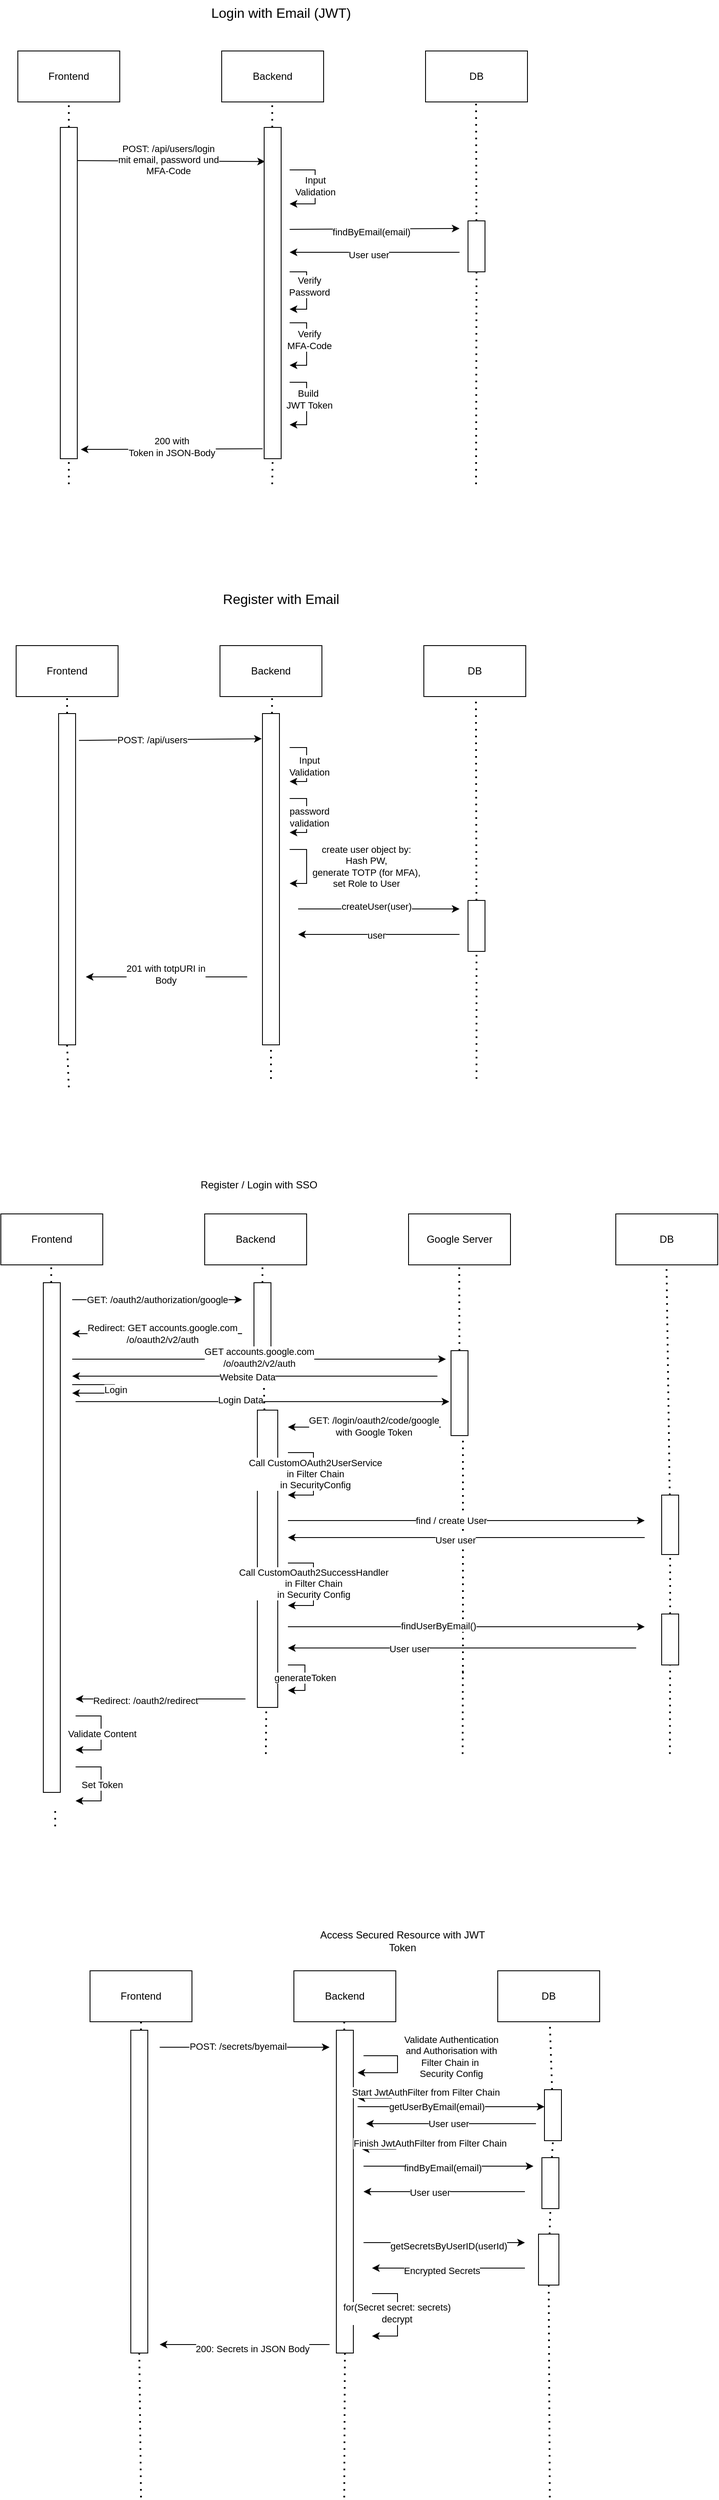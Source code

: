 <mxfile version="27.2.0">
  <diagram name="Page-1" id="fNoijY2hVep8BAIjJ4zc">
    <mxGraphModel dx="765" dy="693" grid="1" gridSize="10" guides="1" tooltips="1" connect="1" arrows="1" fold="1" page="1" pageScale="1" pageWidth="850" pageHeight="1100" math="0" shadow="0">
      <root>
        <mxCell id="0" />
        <mxCell id="1" parent="0" />
        <mxCell id="RnJ-zWtC5UuDEWasKinW-1" value="Frontend" style="rounded=0;whiteSpace=wrap;html=1;" parent="1" vertex="1">
          <mxGeometry x="40" y="80" width="120" height="60" as="geometry" />
        </mxCell>
        <mxCell id="RnJ-zWtC5UuDEWasKinW-2" value="Backend" style="rounded=0;whiteSpace=wrap;html=1;" parent="1" vertex="1">
          <mxGeometry x="280" y="80" width="120" height="60" as="geometry" />
        </mxCell>
        <mxCell id="RnJ-zWtC5UuDEWasKinW-3" value="DB" style="rounded=0;whiteSpace=wrap;html=1;" parent="1" vertex="1">
          <mxGeometry x="520" y="80" width="120" height="60" as="geometry" />
        </mxCell>
        <mxCell id="RnJ-zWtC5UuDEWasKinW-4" value="" style="endArrow=none;dashed=1;html=1;dashPattern=1 3;strokeWidth=2;rounded=0;entryX=0.5;entryY=1;entryDx=0;entryDy=0;" parent="1" source="RnJ-zWtC5UuDEWasKinW-10" target="RnJ-zWtC5UuDEWasKinW-1" edge="1">
          <mxGeometry width="50" height="50" relative="1" as="geometry">
            <mxPoint x="100" y="590" as="sourcePoint" />
            <mxPoint x="210" y="290" as="targetPoint" />
          </mxGeometry>
        </mxCell>
        <mxCell id="RnJ-zWtC5UuDEWasKinW-5" value="" style="endArrow=none;dashed=1;html=1;dashPattern=1 3;strokeWidth=2;rounded=0;entryX=0.5;entryY=1;entryDx=0;entryDy=0;" parent="1" source="RnJ-zWtC5UuDEWasKinW-12" edge="1">
          <mxGeometry width="50" height="50" relative="1" as="geometry">
            <mxPoint x="339.5" y="590" as="sourcePoint" />
            <mxPoint x="339.5" y="140" as="targetPoint" />
          </mxGeometry>
        </mxCell>
        <mxCell id="RnJ-zWtC5UuDEWasKinW-6" value="" style="endArrow=none;dashed=1;html=1;dashPattern=1 3;strokeWidth=2;rounded=0;entryX=0.5;entryY=1;entryDx=0;entryDy=0;" parent="1" source="RnJ-zWtC5UuDEWasKinW-17" edge="1">
          <mxGeometry width="50" height="50" relative="1" as="geometry">
            <mxPoint x="579.5" y="590" as="sourcePoint" />
            <mxPoint x="579.5" y="140" as="targetPoint" />
          </mxGeometry>
        </mxCell>
        <mxCell id="RnJ-zWtC5UuDEWasKinW-7" value="" style="endArrow=classic;html=1;rounded=0;exitX=0.7;exitY=0.1;exitDx=0;exitDy=0;exitPerimeter=0;entryX=0.05;entryY=0.103;entryDx=0;entryDy=0;entryPerimeter=0;" parent="1" source="RnJ-zWtC5UuDEWasKinW-10" target="RnJ-zWtC5UuDEWasKinW-12" edge="1">
          <mxGeometry width="50" height="50" relative="1" as="geometry">
            <mxPoint x="210" y="240" as="sourcePoint" />
            <mxPoint x="260" y="190" as="targetPoint" />
          </mxGeometry>
        </mxCell>
        <mxCell id="RnJ-zWtC5UuDEWasKinW-14" value="&lt;div&gt;&lt;span&gt;&lt;span class=&quot;url-filename&quot;&gt;POST: /api/users/login&lt;/span&gt;&lt;/span&gt;&lt;/div&gt;&lt;div&gt;&lt;span&gt;&lt;span class=&quot;url-filename&quot;&gt;mit email, password und&lt;/span&gt;&lt;/span&gt;&lt;/div&gt;&lt;div&gt;&lt;span&gt;&lt;span class=&quot;url-filename&quot;&gt;MFA-Code&lt;/span&gt;&lt;/span&gt;&lt;/div&gt;" style="edgeLabel;html=1;align=center;verticalAlign=middle;resizable=0;points=[];" parent="RnJ-zWtC5UuDEWasKinW-7" vertex="1" connectable="0">
          <mxGeometry x="-0.004" y="2" relative="1" as="geometry">
            <mxPoint as="offset" />
          </mxGeometry>
        </mxCell>
        <mxCell id="RnJ-zWtC5UuDEWasKinW-11" value="" style="endArrow=none;dashed=1;html=1;dashPattern=1 3;strokeWidth=2;rounded=0;entryX=0.5;entryY=1;entryDx=0;entryDy=0;" parent="1" target="RnJ-zWtC5UuDEWasKinW-10" edge="1">
          <mxGeometry width="50" height="50" relative="1" as="geometry">
            <mxPoint x="100" y="590" as="sourcePoint" />
            <mxPoint x="100" y="140" as="targetPoint" />
          </mxGeometry>
        </mxCell>
        <mxCell id="RnJ-zWtC5UuDEWasKinW-10" value="" style="rounded=0;whiteSpace=wrap;html=1;" parent="1" vertex="1">
          <mxGeometry x="90" y="170" width="20" height="390" as="geometry" />
        </mxCell>
        <mxCell id="RnJ-zWtC5UuDEWasKinW-13" value="" style="endArrow=none;dashed=1;html=1;dashPattern=1 3;strokeWidth=2;rounded=0;entryX=0.5;entryY=1;entryDx=0;entryDy=0;" parent="1" target="RnJ-zWtC5UuDEWasKinW-12" edge="1">
          <mxGeometry width="50" height="50" relative="1" as="geometry">
            <mxPoint x="339.5" y="590" as="sourcePoint" />
            <mxPoint x="339.5" y="140" as="targetPoint" />
          </mxGeometry>
        </mxCell>
        <mxCell id="RnJ-zWtC5UuDEWasKinW-12" value="" style="rounded=0;whiteSpace=wrap;html=1;" parent="1" vertex="1">
          <mxGeometry x="330" y="170" width="20" height="390" as="geometry" />
        </mxCell>
        <mxCell id="RnJ-zWtC5UuDEWasKinW-15" value="" style="endArrow=classic;html=1;rounded=0;" parent="1" edge="1">
          <mxGeometry width="50" height="50" relative="1" as="geometry">
            <mxPoint x="360" y="220" as="sourcePoint" />
            <mxPoint x="360" y="260" as="targetPoint" />
            <Array as="points">
              <mxPoint x="390" y="220" />
              <mxPoint x="390" y="260" />
            </Array>
          </mxGeometry>
        </mxCell>
        <mxCell id="RnJ-zWtC5UuDEWasKinW-16" value="&lt;div&gt;Input&lt;/div&gt;&lt;div&gt;Validation&lt;/div&gt;" style="edgeLabel;html=1;align=center;verticalAlign=middle;resizable=0;points=[];" parent="RnJ-zWtC5UuDEWasKinW-15" vertex="1" connectable="0">
          <mxGeometry x="-0.017" relative="1" as="geometry">
            <mxPoint as="offset" />
          </mxGeometry>
        </mxCell>
        <mxCell id="RnJ-zWtC5UuDEWasKinW-18" value="" style="endArrow=none;dashed=1;html=1;dashPattern=1 3;strokeWidth=2;rounded=0;entryX=0.5;entryY=1;entryDx=0;entryDy=0;" parent="1" target="RnJ-zWtC5UuDEWasKinW-17" edge="1">
          <mxGeometry width="50" height="50" relative="1" as="geometry">
            <mxPoint x="579.5" y="590" as="sourcePoint" />
            <mxPoint x="579.5" y="140" as="targetPoint" />
          </mxGeometry>
        </mxCell>
        <mxCell id="RnJ-zWtC5UuDEWasKinW-17" value="" style="rounded=0;whiteSpace=wrap;html=1;" parent="1" vertex="1">
          <mxGeometry x="570" y="280" width="20" height="60" as="geometry" />
        </mxCell>
        <mxCell id="RnJ-zWtC5UuDEWasKinW-19" value="" style="endArrow=classic;html=1;rounded=0;" parent="1" edge="1">
          <mxGeometry width="50" height="50" relative="1" as="geometry">
            <mxPoint x="360" y="290" as="sourcePoint" />
            <mxPoint x="560" y="289" as="targetPoint" />
          </mxGeometry>
        </mxCell>
        <mxCell id="RnJ-zWtC5UuDEWasKinW-21" value="findByEmail(email)" style="edgeLabel;html=1;align=center;verticalAlign=middle;resizable=0;points=[];" parent="RnJ-zWtC5UuDEWasKinW-19" vertex="1" connectable="0">
          <mxGeometry x="-0.039" y="-3" relative="1" as="geometry">
            <mxPoint as="offset" />
          </mxGeometry>
        </mxCell>
        <mxCell id="RnJ-zWtC5UuDEWasKinW-23" value="" style="endArrow=classic;html=1;rounded=0;" parent="1" edge="1">
          <mxGeometry width="50" height="50" relative="1" as="geometry">
            <mxPoint x="560" y="317" as="sourcePoint" />
            <mxPoint x="360" y="317" as="targetPoint" />
          </mxGeometry>
        </mxCell>
        <mxCell id="RnJ-zWtC5UuDEWasKinW-24" value="User user" style="edgeLabel;html=1;align=center;verticalAlign=middle;resizable=0;points=[];" parent="RnJ-zWtC5UuDEWasKinW-23" vertex="1" connectable="0">
          <mxGeometry x="0.072" y="3" relative="1" as="geometry">
            <mxPoint as="offset" />
          </mxGeometry>
        </mxCell>
        <mxCell id="RnJ-zWtC5UuDEWasKinW-25" value="" style="endArrow=classic;html=1;rounded=0;" parent="1" edge="1">
          <mxGeometry width="50" height="50" relative="1" as="geometry">
            <mxPoint x="360" y="340" as="sourcePoint" />
            <mxPoint x="360" y="384" as="targetPoint" />
            <Array as="points">
              <mxPoint x="380" y="340" />
              <mxPoint x="380" y="384" />
            </Array>
          </mxGeometry>
        </mxCell>
        <mxCell id="RnJ-zWtC5UuDEWasKinW-26" value="&lt;div&gt;Verify&lt;/div&gt;&lt;div&gt;Password&lt;/div&gt;" style="edgeLabel;html=1;align=center;verticalAlign=middle;resizable=0;points=[];" parent="RnJ-zWtC5UuDEWasKinW-25" vertex="1" connectable="0">
          <mxGeometry x="-0.126" y="3" relative="1" as="geometry">
            <mxPoint as="offset" />
          </mxGeometry>
        </mxCell>
        <mxCell id="RnJ-zWtC5UuDEWasKinW-27" value="" style="endArrow=classic;html=1;rounded=0;" parent="1" edge="1">
          <mxGeometry width="50" height="50" relative="1" as="geometry">
            <mxPoint x="360" y="400" as="sourcePoint" />
            <mxPoint x="360" y="450" as="targetPoint" />
            <Array as="points">
              <mxPoint x="380" y="400" />
              <mxPoint x="380" y="450" />
            </Array>
          </mxGeometry>
        </mxCell>
        <mxCell id="RnJ-zWtC5UuDEWasKinW-28" value="&lt;div&gt;Verify&lt;/div&gt;&lt;div&gt;MFA-Code&lt;/div&gt;" style="edgeLabel;html=1;align=center;verticalAlign=middle;resizable=0;points=[];" parent="RnJ-zWtC5UuDEWasKinW-27" vertex="1" connectable="0">
          <mxGeometry x="-0.126" y="3" relative="1" as="geometry">
            <mxPoint as="offset" />
          </mxGeometry>
        </mxCell>
        <mxCell id="RnJ-zWtC5UuDEWasKinW-30" value="" style="endArrow=classic;html=1;rounded=0;" parent="1" edge="1">
          <mxGeometry width="50" height="50" relative="1" as="geometry">
            <mxPoint x="360" y="470" as="sourcePoint" />
            <mxPoint x="360" y="520" as="targetPoint" />
            <Array as="points">
              <mxPoint x="380" y="470" />
              <mxPoint x="380" y="520" />
            </Array>
          </mxGeometry>
        </mxCell>
        <mxCell id="RnJ-zWtC5UuDEWasKinW-31" value="&lt;div&gt;Build&amp;nbsp;&lt;/div&gt;&lt;div&gt;JWT Token&lt;/div&gt;" style="edgeLabel;html=1;align=center;verticalAlign=middle;resizable=0;points=[];" parent="RnJ-zWtC5UuDEWasKinW-30" vertex="1" connectable="0">
          <mxGeometry x="-0.126" y="3" relative="1" as="geometry">
            <mxPoint as="offset" />
          </mxGeometry>
        </mxCell>
        <mxCell id="RnJ-zWtC5UuDEWasKinW-32" value="" style="endArrow=classic;html=1;rounded=0;entryX=1.204;entryY=0.972;entryDx=0;entryDy=0;entryPerimeter=0;exitX=-0.09;exitY=0.97;exitDx=0;exitDy=0;exitPerimeter=0;" parent="1" source="RnJ-zWtC5UuDEWasKinW-12" target="RnJ-zWtC5UuDEWasKinW-10" edge="1">
          <mxGeometry width="50" height="50" relative="1" as="geometry">
            <mxPoint x="250" y="580" as="sourcePoint" />
            <mxPoint x="300" y="530" as="targetPoint" />
          </mxGeometry>
        </mxCell>
        <mxCell id="RnJ-zWtC5UuDEWasKinW-34" value="&lt;div&gt;200 with&lt;/div&gt;&lt;div&gt;Token in JSON-Body&lt;/div&gt;" style="edgeLabel;html=1;align=center;verticalAlign=middle;resizable=0;points=[];" parent="RnJ-zWtC5UuDEWasKinW-32" vertex="1" connectable="0">
          <mxGeometry x="0.006" y="-3" relative="1" as="geometry">
            <mxPoint as="offset" />
          </mxGeometry>
        </mxCell>
        <mxCell id="RnJ-zWtC5UuDEWasKinW-35" value="&lt;div&gt;&lt;font style=&quot;font-size: 16px;&quot;&gt;Login with Email (JWT)&lt;/font&gt;&lt;/div&gt;" style="text;html=1;align=center;verticalAlign=middle;whiteSpace=wrap;rounded=0;" parent="1" vertex="1">
          <mxGeometry x="240" y="20" width="220" height="30" as="geometry" />
        </mxCell>
        <mxCell id="RnJ-zWtC5UuDEWasKinW-36" value="&lt;div&gt;&lt;font style=&quot;font-size: 16px;&quot;&gt;Register with Email&lt;/font&gt;&lt;/div&gt;" style="text;html=1;align=center;verticalAlign=middle;whiteSpace=wrap;rounded=0;" parent="1" vertex="1">
          <mxGeometry x="240" y="710" width="220" height="30" as="geometry" />
        </mxCell>
        <mxCell id="RnJ-zWtC5UuDEWasKinW-37" value="Frontend" style="rounded=0;whiteSpace=wrap;html=1;" parent="1" vertex="1">
          <mxGeometry x="38" y="780" width="120" height="60" as="geometry" />
        </mxCell>
        <mxCell id="RnJ-zWtC5UuDEWasKinW-38" value="Backend" style="rounded=0;whiteSpace=wrap;html=1;" parent="1" vertex="1">
          <mxGeometry x="278" y="780" width="120" height="60" as="geometry" />
        </mxCell>
        <mxCell id="RnJ-zWtC5UuDEWasKinW-39" value="DB" style="rounded=0;whiteSpace=wrap;html=1;" parent="1" vertex="1">
          <mxGeometry x="518" y="780" width="120" height="60" as="geometry" />
        </mxCell>
        <mxCell id="RnJ-zWtC5UuDEWasKinW-43" value="" style="endArrow=none;dashed=1;html=1;dashPattern=1 3;strokeWidth=2;rounded=0;entryX=0.5;entryY=1;entryDx=0;entryDy=0;" parent="1" source="RnJ-zWtC5UuDEWasKinW-44" target="RnJ-zWtC5UuDEWasKinW-37" edge="1">
          <mxGeometry width="50" height="50" relative="1" as="geometry">
            <mxPoint x="98" y="1450" as="sourcePoint" />
            <mxPoint x="158" y="910" as="targetPoint" />
          </mxGeometry>
        </mxCell>
        <mxCell id="RnJ-zWtC5UuDEWasKinW-46" value="" style="endArrow=none;dashed=1;html=1;dashPattern=1 3;strokeWidth=2;rounded=0;entryX=0.5;entryY=1;entryDx=0;entryDy=0;" parent="1" source="RnJ-zWtC5UuDEWasKinW-49" edge="1">
          <mxGeometry width="50" height="50" relative="1" as="geometry">
            <mxPoint x="339.33" y="1450" as="sourcePoint" />
            <mxPoint x="339.33" y="840" as="targetPoint" />
          </mxGeometry>
        </mxCell>
        <mxCell id="RnJ-zWtC5UuDEWasKinW-47" value="" style="endArrow=none;dashed=1;html=1;dashPattern=1 3;strokeWidth=2;rounded=0;entryX=0.5;entryY=1;entryDx=0;entryDy=0;" parent="1" target="RnJ-zWtC5UuDEWasKinW-44" edge="1">
          <mxGeometry width="50" height="50" relative="1" as="geometry">
            <mxPoint x="100" y="1300" as="sourcePoint" />
            <mxPoint x="98" y="840" as="targetPoint" />
          </mxGeometry>
        </mxCell>
        <mxCell id="RnJ-zWtC5UuDEWasKinW-44" value="" style="rounded=0;whiteSpace=wrap;html=1;" parent="1" vertex="1">
          <mxGeometry x="88" y="860" width="20" height="390" as="geometry" />
        </mxCell>
        <mxCell id="RnJ-zWtC5UuDEWasKinW-48" value="" style="endArrow=none;dashed=1;html=1;dashPattern=1 3;strokeWidth=2;rounded=0;entryX=0.5;entryY=1;entryDx=0;entryDy=0;" parent="1" source="RnJ-zWtC5UuDEWasKinW-64" edge="1">
          <mxGeometry width="50" height="50" relative="1" as="geometry">
            <mxPoint x="579.33" y="1450" as="sourcePoint" />
            <mxPoint x="579.33" y="840" as="targetPoint" />
          </mxGeometry>
        </mxCell>
        <mxCell id="RnJ-zWtC5UuDEWasKinW-50" value="" style="endArrow=none;dashed=1;html=1;dashPattern=1 3;strokeWidth=2;rounded=0;entryX=0.5;entryY=1;entryDx=0;entryDy=0;" parent="1" target="RnJ-zWtC5UuDEWasKinW-49" edge="1">
          <mxGeometry width="50" height="50" relative="1" as="geometry">
            <mxPoint x="338" y="1290" as="sourcePoint" />
            <mxPoint x="339.33" y="840" as="targetPoint" />
          </mxGeometry>
        </mxCell>
        <mxCell id="RnJ-zWtC5UuDEWasKinW-49" value="" style="rounded=0;whiteSpace=wrap;html=1;" parent="1" vertex="1">
          <mxGeometry x="328" y="860" width="20" height="390" as="geometry" />
        </mxCell>
        <mxCell id="RnJ-zWtC5UuDEWasKinW-51" value="" style="endArrow=classic;html=1;rounded=0;exitX=1.2;exitY=0.081;exitDx=0;exitDy=0;exitPerimeter=0;entryX=-0.044;entryY=0.076;entryDx=0;entryDy=0;entryPerimeter=0;" parent="1" source="RnJ-zWtC5UuDEWasKinW-44" target="RnJ-zWtC5UuDEWasKinW-49" edge="1">
          <mxGeometry width="50" height="50" relative="1" as="geometry">
            <mxPoint x="130.0" y="904.85" as="sourcePoint" />
            <mxPoint x="259.78" y="880" as="targetPoint" />
          </mxGeometry>
        </mxCell>
        <mxCell id="RnJ-zWtC5UuDEWasKinW-52" value="POST: /api/users" style="edgeLabel;html=1;align=center;verticalAlign=middle;resizable=0;points=[];" parent="RnJ-zWtC5UuDEWasKinW-51" vertex="1" connectable="0">
          <mxGeometry x="-0.207" relative="1" as="geometry">
            <mxPoint as="offset" />
          </mxGeometry>
        </mxCell>
        <mxCell id="RnJ-zWtC5UuDEWasKinW-54" value="" style="endArrow=classic;html=1;rounded=0;" parent="1" edge="1">
          <mxGeometry width="50" height="50" relative="1" as="geometry">
            <mxPoint x="360" y="900" as="sourcePoint" />
            <mxPoint x="360" y="940" as="targetPoint" />
            <Array as="points">
              <mxPoint x="380" y="900" />
              <mxPoint x="380" y="940" />
            </Array>
          </mxGeometry>
        </mxCell>
        <mxCell id="RnJ-zWtC5UuDEWasKinW-56" value="&lt;div&gt;Input&lt;/div&gt;&lt;div&gt;Validation&lt;/div&gt;" style="edgeLabel;html=1;align=center;verticalAlign=middle;resizable=0;points=[];" parent="RnJ-zWtC5UuDEWasKinW-54" vertex="1" connectable="0">
          <mxGeometry x="0.032" y="3" relative="1" as="geometry">
            <mxPoint as="offset" />
          </mxGeometry>
        </mxCell>
        <mxCell id="RnJ-zWtC5UuDEWasKinW-57" value="" style="endArrow=classic;html=1;rounded=0;" parent="1" edge="1">
          <mxGeometry width="50" height="50" relative="1" as="geometry">
            <mxPoint x="360" y="960" as="sourcePoint" />
            <mxPoint x="360" y="1000" as="targetPoint" />
            <Array as="points">
              <mxPoint x="380" y="960" />
              <mxPoint x="380" y="1000" />
            </Array>
          </mxGeometry>
        </mxCell>
        <mxCell id="RnJ-zWtC5UuDEWasKinW-58" value="&lt;div&gt;password&lt;/div&gt;&lt;div&gt;validation&lt;/div&gt;" style="edgeLabel;html=1;align=center;verticalAlign=middle;resizable=0;points=[];" parent="RnJ-zWtC5UuDEWasKinW-57" vertex="1" connectable="0">
          <mxGeometry x="0.032" y="3" relative="1" as="geometry">
            <mxPoint as="offset" />
          </mxGeometry>
        </mxCell>
        <mxCell id="RnJ-zWtC5UuDEWasKinW-59" value="" style="endArrow=classic;html=1;rounded=0;" parent="1" edge="1">
          <mxGeometry width="50" height="50" relative="1" as="geometry">
            <mxPoint x="360" y="1020" as="sourcePoint" />
            <mxPoint x="360" y="1060" as="targetPoint" />
            <Array as="points">
              <mxPoint x="380" y="1020" />
              <mxPoint x="380" y="1060" />
            </Array>
          </mxGeometry>
        </mxCell>
        <mxCell id="RnJ-zWtC5UuDEWasKinW-63" value="&lt;div&gt;create user object by:&lt;/div&gt;&lt;div&gt;Hash PW,&lt;/div&gt;&lt;div&gt;generate TOTP (for MFA),&lt;/div&gt;&lt;div&gt;set Role to User&lt;/div&gt;" style="edgeLabel;html=1;align=center;verticalAlign=middle;resizable=0;points=[];" parent="RnJ-zWtC5UuDEWasKinW-59" vertex="1" connectable="0">
          <mxGeometry x="-0.011" y="2" relative="1" as="geometry">
            <mxPoint x="68" as="offset" />
          </mxGeometry>
        </mxCell>
        <mxCell id="RnJ-zWtC5UuDEWasKinW-65" value="" style="endArrow=none;dashed=1;html=1;dashPattern=1 3;strokeWidth=2;rounded=0;entryX=0.5;entryY=1;entryDx=0;entryDy=0;" parent="1" target="RnJ-zWtC5UuDEWasKinW-64" edge="1">
          <mxGeometry width="50" height="50" relative="1" as="geometry">
            <mxPoint x="580" y="1290" as="sourcePoint" />
            <mxPoint x="579.33" y="840" as="targetPoint" />
          </mxGeometry>
        </mxCell>
        <mxCell id="RnJ-zWtC5UuDEWasKinW-64" value="" style="rounded=0;whiteSpace=wrap;html=1;" parent="1" vertex="1">
          <mxGeometry x="570" y="1080" width="20" height="60" as="geometry" />
        </mxCell>
        <mxCell id="RnJ-zWtC5UuDEWasKinW-66" value="" style="endArrow=classic;html=1;rounded=0;" parent="1" edge="1">
          <mxGeometry width="50" height="50" relative="1" as="geometry">
            <mxPoint x="370" y="1090" as="sourcePoint" />
            <mxPoint x="560" y="1090" as="targetPoint" />
          </mxGeometry>
        </mxCell>
        <mxCell id="RnJ-zWtC5UuDEWasKinW-68" value="createUser(user)" style="edgeLabel;html=1;align=center;verticalAlign=middle;resizable=0;points=[];" parent="RnJ-zWtC5UuDEWasKinW-66" vertex="1" connectable="0">
          <mxGeometry x="-0.03" y="3" relative="1" as="geometry">
            <mxPoint as="offset" />
          </mxGeometry>
        </mxCell>
        <mxCell id="RnJ-zWtC5UuDEWasKinW-69" value="" style="endArrow=classic;html=1;rounded=0;" parent="1" edge="1">
          <mxGeometry width="50" height="50" relative="1" as="geometry">
            <mxPoint x="560" y="1120" as="sourcePoint" />
            <mxPoint x="370" y="1120" as="targetPoint" />
          </mxGeometry>
        </mxCell>
        <mxCell id="RnJ-zWtC5UuDEWasKinW-70" value="user" style="edgeLabel;html=1;align=center;verticalAlign=middle;resizable=0;points=[];" parent="RnJ-zWtC5UuDEWasKinW-69" vertex="1" connectable="0">
          <mxGeometry x="0.03" y="1" relative="1" as="geometry">
            <mxPoint as="offset" />
          </mxGeometry>
        </mxCell>
        <mxCell id="RnJ-zWtC5UuDEWasKinW-71" value="" style="endArrow=classic;html=1;rounded=0;" parent="1" edge="1">
          <mxGeometry width="50" height="50" relative="1" as="geometry">
            <mxPoint x="310" y="1170" as="sourcePoint" />
            <mxPoint x="120" y="1170" as="targetPoint" />
          </mxGeometry>
        </mxCell>
        <mxCell id="RnJ-zWtC5UuDEWasKinW-73" value="&lt;div&gt;201 with totpURI in&lt;/div&gt;&lt;div&gt;Body&lt;/div&gt;" style="edgeLabel;html=1;align=center;verticalAlign=middle;resizable=0;points=[];" parent="RnJ-zWtC5UuDEWasKinW-71" vertex="1" connectable="0">
          <mxGeometry x="0.014" y="-3" relative="1" as="geometry">
            <mxPoint as="offset" />
          </mxGeometry>
        </mxCell>
        <mxCell id="RnJ-zWtC5UuDEWasKinW-74" value="&lt;div&gt;Register / Login with SSO&lt;/div&gt;" style="text;html=1;align=center;verticalAlign=middle;whiteSpace=wrap;rounded=0;" parent="1" vertex="1">
          <mxGeometry x="214" y="1400" width="220" height="30" as="geometry" />
        </mxCell>
        <mxCell id="RnJ-zWtC5UuDEWasKinW-75" value="Frontend" style="rounded=0;whiteSpace=wrap;html=1;" parent="1" vertex="1">
          <mxGeometry x="20" y="1449" width="120" height="60" as="geometry" />
        </mxCell>
        <mxCell id="RnJ-zWtC5UuDEWasKinW-76" value="Backend" style="rounded=0;whiteSpace=wrap;html=1;" parent="1" vertex="1">
          <mxGeometry x="260" y="1449" width="120" height="60" as="geometry" />
        </mxCell>
        <mxCell id="RnJ-zWtC5UuDEWasKinW-77" value="Google Server" style="rounded=0;whiteSpace=wrap;html=1;" parent="1" vertex="1">
          <mxGeometry x="500" y="1449" width="120" height="60" as="geometry" />
        </mxCell>
        <mxCell id="RnJ-zWtC5UuDEWasKinW-78" value="" style="endArrow=none;dashed=1;html=1;dashPattern=1 3;strokeWidth=2;rounded=0;" parent="1" source="RnJ-zWtC5UuDEWasKinW-84" edge="1">
          <mxGeometry width="50" height="50" relative="1" as="geometry">
            <mxPoint x="79.29" y="2064.714" as="sourcePoint" />
            <mxPoint x="79.29" y="1509" as="targetPoint" />
          </mxGeometry>
        </mxCell>
        <mxCell id="RnJ-zWtC5UuDEWasKinW-79" value="" style="endArrow=none;dashed=1;html=1;dashPattern=1 3;strokeWidth=2;rounded=0;" parent="1" source="RnJ-zWtC5UuDEWasKinW-86" edge="1">
          <mxGeometry width="50" height="50" relative="1" as="geometry">
            <mxPoint x="328" y="2064.714" as="sourcePoint" />
            <mxPoint x="328" y="1509" as="targetPoint" />
          </mxGeometry>
        </mxCell>
        <mxCell id="RnJ-zWtC5UuDEWasKinW-80" value="" style="endArrow=none;dashed=1;html=1;dashPattern=1 3;strokeWidth=2;rounded=0;" parent="1" source="RnJ-zWtC5UuDEWasKinW-93" edge="1">
          <mxGeometry width="50" height="50" relative="1" as="geometry">
            <mxPoint x="559.68" y="2064.714" as="sourcePoint" />
            <mxPoint x="559.68" y="1509" as="targetPoint" />
          </mxGeometry>
        </mxCell>
        <mxCell id="RnJ-zWtC5UuDEWasKinW-81" value="DB" style="rounded=0;whiteSpace=wrap;html=1;" parent="1" vertex="1">
          <mxGeometry x="744" y="1449" width="120" height="60" as="geometry" />
        </mxCell>
        <mxCell id="RnJ-zWtC5UuDEWasKinW-82" value="" style="endArrow=none;dashed=1;html=1;dashPattern=1 3;strokeWidth=2;rounded=0;" parent="1" source="RnJ-zWtC5UuDEWasKinW-134" edge="1">
          <mxGeometry width="50" height="50" relative="1" as="geometry">
            <mxPoint x="803.68" y="2064.714" as="sourcePoint" />
            <mxPoint x="803.68" y="1509" as="targetPoint" />
          </mxGeometry>
        </mxCell>
        <mxCell id="RnJ-zWtC5UuDEWasKinW-83" value="" style="endArrow=classic;html=1;rounded=0;" parent="1" edge="1">
          <mxGeometry width="50" height="50" relative="1" as="geometry">
            <mxPoint x="104" y="1550" as="sourcePoint" />
            <mxPoint x="304" y="1550" as="targetPoint" />
          </mxGeometry>
        </mxCell>
        <mxCell id="RnJ-zWtC5UuDEWasKinW-90" value="GET: /oauth2/authorization/google" style="edgeLabel;html=1;align=center;verticalAlign=middle;resizable=0;points=[];" parent="RnJ-zWtC5UuDEWasKinW-83" vertex="1" connectable="0">
          <mxGeometry relative="1" as="geometry">
            <mxPoint as="offset" />
          </mxGeometry>
        </mxCell>
        <mxCell id="RnJ-zWtC5UuDEWasKinW-85" value="" style="endArrow=none;dashed=1;html=1;dashPattern=1 3;strokeWidth=2;rounded=0;" parent="1" edge="1">
          <mxGeometry width="50" height="50" relative="1" as="geometry">
            <mxPoint x="84" y="2170" as="sourcePoint" />
            <mxPoint x="84.0" y="2150" as="targetPoint" />
          </mxGeometry>
        </mxCell>
        <mxCell id="RnJ-zWtC5UuDEWasKinW-84" value="" style="rounded=0;whiteSpace=wrap;html=1;" parent="1" vertex="1">
          <mxGeometry x="70" y="1530" width="20" height="600" as="geometry" />
        </mxCell>
        <mxCell id="RnJ-zWtC5UuDEWasKinW-87" value="" style="endArrow=none;dashed=1;html=1;dashPattern=1 3;strokeWidth=2;rounded=0;" parent="1" source="RnJ-zWtC5UuDEWasKinW-101" target="RnJ-zWtC5UuDEWasKinW-86" edge="1">
          <mxGeometry width="50" height="50" relative="1" as="geometry">
            <mxPoint x="328" y="2064.714" as="sourcePoint" />
            <mxPoint x="328" y="1509" as="targetPoint" />
          </mxGeometry>
        </mxCell>
        <mxCell id="RnJ-zWtC5UuDEWasKinW-86" value="" style="rounded=0;whiteSpace=wrap;html=1;" parent="1" vertex="1">
          <mxGeometry x="318" y="1530" width="20" height="80" as="geometry" />
        </mxCell>
        <mxCell id="RnJ-zWtC5UuDEWasKinW-94" value="" style="endArrow=none;dashed=1;html=1;dashPattern=1 3;strokeWidth=2;rounded=0;" parent="1" edge="1">
          <mxGeometry width="50" height="50" relative="1" as="geometry">
            <mxPoint x="564" y="1870" as="sourcePoint" />
            <mxPoint x="564" y="1710" as="targetPoint" />
          </mxGeometry>
        </mxCell>
        <mxCell id="RnJ-zWtC5UuDEWasKinW-93" value="" style="rounded=0;whiteSpace=wrap;html=1;" parent="1" vertex="1">
          <mxGeometry x="550" y="1610" width="20" height="100" as="geometry" />
        </mxCell>
        <mxCell id="RnJ-zWtC5UuDEWasKinW-95" value="" style="endArrow=classic;html=1;rounded=0;" parent="1" edge="1">
          <mxGeometry width="50" height="50" relative="1" as="geometry">
            <mxPoint x="304" y="1590" as="sourcePoint" />
            <mxPoint x="104" y="1590" as="targetPoint" />
          </mxGeometry>
        </mxCell>
        <mxCell id="RnJ-zWtC5UuDEWasKinW-98" value="&lt;div&gt;Redirect: GET accounts.google.com&lt;/div&gt;&lt;div&gt;/o/oauth2/v2/auth&lt;/div&gt;" style="edgeLabel;html=1;align=center;verticalAlign=middle;resizable=0;points=[];" parent="RnJ-zWtC5UuDEWasKinW-95" vertex="1" connectable="0">
          <mxGeometry x="-0.057" relative="1" as="geometry">
            <mxPoint as="offset" />
          </mxGeometry>
        </mxCell>
        <mxCell id="RnJ-zWtC5UuDEWasKinW-99" value="" style="endArrow=none;html=1;rounded=0;startArrow=classic;startFill=1;endFill=0;" parent="1" edge="1">
          <mxGeometry width="50" height="50" relative="1" as="geometry">
            <mxPoint x="104" y="1660" as="sourcePoint" />
            <mxPoint x="104" y="1650" as="targetPoint" />
            <Array as="points">
              <mxPoint x="154" y="1660" />
              <mxPoint x="154" y="1650" />
            </Array>
          </mxGeometry>
        </mxCell>
        <mxCell id="RnJ-zWtC5UuDEWasKinW-131" value="Login" style="edgeLabel;html=1;align=center;verticalAlign=middle;resizable=0;points=[];" parent="RnJ-zWtC5UuDEWasKinW-99" vertex="1" connectable="0">
          <mxGeometry x="-0.006" y="-1" relative="1" as="geometry">
            <mxPoint as="offset" />
          </mxGeometry>
        </mxCell>
        <mxCell id="RnJ-zWtC5UuDEWasKinW-102" value="" style="endArrow=none;dashed=1;html=1;dashPattern=1 3;strokeWidth=2;rounded=0;" parent="1" target="RnJ-zWtC5UuDEWasKinW-101" edge="1">
          <mxGeometry width="50" height="50" relative="1" as="geometry">
            <mxPoint x="332" y="2084.714" as="sourcePoint" />
            <mxPoint x="332" y="1630" as="targetPoint" />
          </mxGeometry>
        </mxCell>
        <mxCell id="RnJ-zWtC5UuDEWasKinW-101" value="" style="rounded=0;whiteSpace=wrap;html=1;" parent="1" vertex="1">
          <mxGeometry x="322" y="1680" width="24" height="350" as="geometry" />
        </mxCell>
        <mxCell id="RnJ-zWtC5UuDEWasKinW-103" value="" style="endArrow=classic;html=1;rounded=0;" parent="1" edge="1">
          <mxGeometry width="50" height="50" relative="1" as="geometry">
            <mxPoint x="538" y="1700" as="sourcePoint" />
            <mxPoint x="358" y="1700" as="targetPoint" />
          </mxGeometry>
        </mxCell>
        <mxCell id="RnJ-zWtC5UuDEWasKinW-105" value="&lt;div&gt;GET: /login/oauth2/code/google&lt;/div&gt;&lt;div&gt;with Google Token&lt;/div&gt;" style="edgeLabel;html=1;align=center;verticalAlign=middle;resizable=0;points=[];" parent="RnJ-zWtC5UuDEWasKinW-103" vertex="1" connectable="0">
          <mxGeometry x="-0.116" y="-1" relative="1" as="geometry">
            <mxPoint as="offset" />
          </mxGeometry>
        </mxCell>
        <mxCell id="RnJ-zWtC5UuDEWasKinW-107" value="" style="endArrow=classic;html=1;rounded=0;" parent="1" edge="1">
          <mxGeometry width="50" height="50" relative="1" as="geometry">
            <mxPoint x="358" y="1730" as="sourcePoint" />
            <mxPoint x="358" y="1780" as="targetPoint" />
            <Array as="points">
              <mxPoint x="388" y="1730" />
              <mxPoint x="388" y="1780" />
            </Array>
          </mxGeometry>
        </mxCell>
        <mxCell id="RnJ-zWtC5UuDEWasKinW-108" value="&lt;div&gt;Call CustomOAuth2UserService&lt;/div&gt;&lt;div&gt;in Filter Chain&lt;/div&gt;&lt;div&gt;in SecurityConfig&lt;/div&gt;" style="edgeLabel;html=1;align=center;verticalAlign=middle;resizable=0;points=[];" parent="RnJ-zWtC5UuDEWasKinW-107" vertex="1" connectable="0">
          <mxGeometry x="-0.002" y="2" relative="1" as="geometry">
            <mxPoint as="offset" />
          </mxGeometry>
        </mxCell>
        <mxCell id="RnJ-zWtC5UuDEWasKinW-110" value="" style="endArrow=none;dashed=1;html=1;dashPattern=1 3;strokeWidth=2;rounded=0;" parent="1" edge="1">
          <mxGeometry width="50" height="50" relative="1" as="geometry">
            <mxPoint x="564" y="1990" as="sourcePoint" />
            <mxPoint x="564" y="1860" as="targetPoint" />
          </mxGeometry>
        </mxCell>
        <mxCell id="RnJ-zWtC5UuDEWasKinW-111" value="" style="endArrow=classic;html=1;rounded=0;" parent="1" edge="1">
          <mxGeometry width="50" height="50" relative="1" as="geometry">
            <mxPoint x="358" y="1810" as="sourcePoint" />
            <mxPoint x="778" y="1810" as="targetPoint" />
          </mxGeometry>
        </mxCell>
        <mxCell id="RnJ-zWtC5UuDEWasKinW-112" value="find / create User" style="edgeLabel;html=1;align=center;verticalAlign=middle;resizable=0;points=[];" parent="RnJ-zWtC5UuDEWasKinW-111" vertex="1" connectable="0">
          <mxGeometry x="-0.086" relative="1" as="geometry">
            <mxPoint as="offset" />
          </mxGeometry>
        </mxCell>
        <mxCell id="RnJ-zWtC5UuDEWasKinW-113" value="" style="endArrow=classic;html=1;rounded=0;" parent="1" edge="1">
          <mxGeometry width="50" height="50" relative="1" as="geometry">
            <mxPoint x="778" y="1830" as="sourcePoint" />
            <mxPoint x="358" y="1830" as="targetPoint" />
          </mxGeometry>
        </mxCell>
        <mxCell id="RnJ-zWtC5UuDEWasKinW-114" value="User user" style="edgeLabel;html=1;align=center;verticalAlign=middle;resizable=0;points=[];" parent="RnJ-zWtC5UuDEWasKinW-113" vertex="1" connectable="0">
          <mxGeometry x="0.064" y="3" relative="1" as="geometry">
            <mxPoint as="offset" />
          </mxGeometry>
        </mxCell>
        <mxCell id="RnJ-zWtC5UuDEWasKinW-115" value="" style="endArrow=classic;html=1;rounded=0;" parent="1" edge="1">
          <mxGeometry width="50" height="50" relative="1" as="geometry">
            <mxPoint x="358" y="1860" as="sourcePoint" />
            <mxPoint x="358" y="1910" as="targetPoint" />
            <Array as="points">
              <mxPoint x="388" y="1860" />
              <mxPoint x="388" y="1910" />
            </Array>
          </mxGeometry>
        </mxCell>
        <mxCell id="RnJ-zWtC5UuDEWasKinW-116" value="&lt;div&gt;Call CustomOauth2SuccessHandler&lt;/div&gt;&lt;div&gt;in Filter Chain&lt;/div&gt;&lt;div&gt;in Security Config&lt;/div&gt;" style="edgeLabel;html=1;align=center;verticalAlign=middle;resizable=0;points=[];" parent="RnJ-zWtC5UuDEWasKinW-115" vertex="1" connectable="0">
          <mxGeometry x="-0.018" relative="1" as="geometry">
            <mxPoint as="offset" />
          </mxGeometry>
        </mxCell>
        <mxCell id="RnJ-zWtC5UuDEWasKinW-117" value="" style="endArrow=classic;html=1;rounded=0;" parent="1" edge="1">
          <mxGeometry width="50" height="50" relative="1" as="geometry">
            <mxPoint x="358" y="1935" as="sourcePoint" />
            <mxPoint x="778" y="1935" as="targetPoint" />
          </mxGeometry>
        </mxCell>
        <mxCell id="RnJ-zWtC5UuDEWasKinW-120" value="findUserByEmail()" style="edgeLabel;html=1;align=center;verticalAlign=middle;resizable=0;points=[];" parent="RnJ-zWtC5UuDEWasKinW-117" vertex="1" connectable="0">
          <mxGeometry x="-0.16" y="1" relative="1" as="geometry">
            <mxPoint as="offset" />
          </mxGeometry>
        </mxCell>
        <mxCell id="RnJ-zWtC5UuDEWasKinW-119" value="" style="endArrow=none;dashed=1;html=1;dashPattern=1 3;strokeWidth=2;rounded=0;" parent="1" edge="1">
          <mxGeometry width="50" height="50" relative="1" as="geometry">
            <mxPoint x="563.68" y="2084.714" as="sourcePoint" />
            <mxPoint x="563.929" y="1980" as="targetPoint" />
          </mxGeometry>
        </mxCell>
        <mxCell id="RnJ-zWtC5UuDEWasKinW-121" value="" style="endArrow=classic;html=1;rounded=0;" parent="1" edge="1">
          <mxGeometry width="50" height="50" relative="1" as="geometry">
            <mxPoint x="768" y="1960" as="sourcePoint" />
            <mxPoint x="358" y="1960" as="targetPoint" />
          </mxGeometry>
        </mxCell>
        <mxCell id="RnJ-zWtC5UuDEWasKinW-122" value="User user" style="edgeLabel;html=1;align=center;verticalAlign=middle;resizable=0;points=[];" parent="RnJ-zWtC5UuDEWasKinW-121" vertex="1" connectable="0">
          <mxGeometry x="0.306" y="1" relative="1" as="geometry">
            <mxPoint as="offset" />
          </mxGeometry>
        </mxCell>
        <mxCell id="RnJ-zWtC5UuDEWasKinW-123" value="" style="endArrow=classic;html=1;rounded=0;" parent="1" edge="1">
          <mxGeometry width="50" height="50" relative="1" as="geometry">
            <mxPoint x="358" y="1980" as="sourcePoint" />
            <mxPoint x="358" y="2010" as="targetPoint" />
            <Array as="points">
              <mxPoint x="378" y="1980" />
              <mxPoint x="378" y="2010" />
            </Array>
          </mxGeometry>
        </mxCell>
        <mxCell id="RnJ-zWtC5UuDEWasKinW-124" value="generateToken" style="edgeLabel;html=1;align=center;verticalAlign=middle;resizable=0;points=[];" parent="RnJ-zWtC5UuDEWasKinW-123" vertex="1" connectable="0">
          <mxGeometry x="0.006" relative="1" as="geometry">
            <mxPoint as="offset" />
          </mxGeometry>
        </mxCell>
        <mxCell id="RnJ-zWtC5UuDEWasKinW-125" value="" style="endArrow=classic;html=1;rounded=0;" parent="1" edge="1">
          <mxGeometry width="50" height="50" relative="1" as="geometry">
            <mxPoint x="308" y="2020" as="sourcePoint" />
            <mxPoint x="108" y="2020" as="targetPoint" />
          </mxGeometry>
        </mxCell>
        <mxCell id="RnJ-zWtC5UuDEWasKinW-126" value="Redirect: /oauth2/redirect" style="edgeLabel;html=1;align=center;verticalAlign=middle;resizable=0;points=[];" parent="RnJ-zWtC5UuDEWasKinW-125" vertex="1" connectable="0">
          <mxGeometry x="0.179" y="2" relative="1" as="geometry">
            <mxPoint as="offset" />
          </mxGeometry>
        </mxCell>
        <mxCell id="RnJ-zWtC5UuDEWasKinW-127" value="" style="endArrow=classic;html=1;rounded=0;" parent="1" edge="1">
          <mxGeometry width="50" height="50" relative="1" as="geometry">
            <mxPoint x="108" y="2040" as="sourcePoint" />
            <mxPoint x="108" y="2080" as="targetPoint" />
            <Array as="points">
              <mxPoint x="138" y="2040" />
              <mxPoint x="138" y="2080" />
            </Array>
          </mxGeometry>
        </mxCell>
        <mxCell id="RnJ-zWtC5UuDEWasKinW-128" value="Validate Content" style="edgeLabel;html=1;align=center;verticalAlign=middle;resizable=0;points=[];" parent="RnJ-zWtC5UuDEWasKinW-127" vertex="1" connectable="0">
          <mxGeometry x="0.021" y="1" relative="1" as="geometry">
            <mxPoint as="offset" />
          </mxGeometry>
        </mxCell>
        <mxCell id="RnJ-zWtC5UuDEWasKinW-129" value="" style="endArrow=classic;html=1;rounded=0;" parent="1" edge="1">
          <mxGeometry width="50" height="50" relative="1" as="geometry">
            <mxPoint x="108" y="2100" as="sourcePoint" />
            <mxPoint x="108" y="2140" as="targetPoint" />
            <Array as="points">
              <mxPoint x="138" y="2100" />
              <mxPoint x="138" y="2140" />
            </Array>
          </mxGeometry>
        </mxCell>
        <mxCell id="RnJ-zWtC5UuDEWasKinW-130" value="Set Token" style="edgeLabel;html=1;align=center;verticalAlign=middle;resizable=0;points=[];" parent="RnJ-zWtC5UuDEWasKinW-129" vertex="1" connectable="0">
          <mxGeometry x="0.021" y="1" relative="1" as="geometry">
            <mxPoint as="offset" />
          </mxGeometry>
        </mxCell>
        <mxCell id="RnJ-zWtC5UuDEWasKinW-132" value="" style="endArrow=classic;html=1;rounded=0;" parent="1" edge="1">
          <mxGeometry width="50" height="50" relative="1" as="geometry">
            <mxPoint x="108" y="1670" as="sourcePoint" />
            <mxPoint x="548" y="1670" as="targetPoint" />
          </mxGeometry>
        </mxCell>
        <mxCell id="RnJ-zWtC5UuDEWasKinW-133" value="Login Data" style="edgeLabel;html=1;align=center;verticalAlign=middle;resizable=0;points=[];" parent="RnJ-zWtC5UuDEWasKinW-132" vertex="1" connectable="0">
          <mxGeometry x="-0.121" y="2" relative="1" as="geometry">
            <mxPoint as="offset" />
          </mxGeometry>
        </mxCell>
        <mxCell id="RnJ-zWtC5UuDEWasKinW-135" value="" style="endArrow=none;dashed=1;html=1;dashPattern=1 3;strokeWidth=2;rounded=0;" parent="1" source="RnJ-zWtC5UuDEWasKinW-136" target="RnJ-zWtC5UuDEWasKinW-134" edge="1">
          <mxGeometry width="50" height="50" relative="1" as="geometry">
            <mxPoint x="807.68" y="2084.714" as="sourcePoint" />
            <mxPoint x="807.68" y="1529" as="targetPoint" />
          </mxGeometry>
        </mxCell>
        <mxCell id="RnJ-zWtC5UuDEWasKinW-134" value="" style="rounded=0;whiteSpace=wrap;html=1;" parent="1" vertex="1">
          <mxGeometry x="798" y="1780" width="20" height="70" as="geometry" />
        </mxCell>
        <mxCell id="RnJ-zWtC5UuDEWasKinW-137" value="" style="endArrow=none;dashed=1;html=1;dashPattern=1 3;strokeWidth=2;rounded=0;" parent="1" target="RnJ-zWtC5UuDEWasKinW-136" edge="1">
          <mxGeometry width="50" height="50" relative="1" as="geometry">
            <mxPoint x="807.68" y="2084.714" as="sourcePoint" />
            <mxPoint x="808" y="1850" as="targetPoint" />
          </mxGeometry>
        </mxCell>
        <mxCell id="RnJ-zWtC5UuDEWasKinW-136" value="" style="rounded=0;whiteSpace=wrap;html=1;" parent="1" vertex="1">
          <mxGeometry x="798" y="1920" width="20" height="60" as="geometry" />
        </mxCell>
        <mxCell id="RnJ-zWtC5UuDEWasKinW-138" value="Access Secured Resource with JWT Token" style="text;html=1;align=center;verticalAlign=middle;whiteSpace=wrap;rounded=0;" parent="1" vertex="1">
          <mxGeometry x="383" y="2290" width="220" height="30" as="geometry" />
        </mxCell>
        <mxCell id="RnJ-zWtC5UuDEWasKinW-139" value="Frontend" style="rounded=0;whiteSpace=wrap;html=1;" parent="1" vertex="1">
          <mxGeometry x="125" y="2340" width="120" height="60" as="geometry" />
        </mxCell>
        <mxCell id="RnJ-zWtC5UuDEWasKinW-140" value="Backend" style="rounded=0;whiteSpace=wrap;html=1;" parent="1" vertex="1">
          <mxGeometry x="365" y="2340" width="120" height="60" as="geometry" />
        </mxCell>
        <mxCell id="RnJ-zWtC5UuDEWasKinW-141" value="DB" style="rounded=0;whiteSpace=wrap;html=1;" parent="1" vertex="1">
          <mxGeometry x="605" y="2340" width="120" height="60" as="geometry" />
        </mxCell>
        <mxCell id="RnJ-zWtC5UuDEWasKinW-142" value="" style="endArrow=none;dashed=1;html=1;dashPattern=1 3;strokeWidth=2;rounded=0;entryX=0.5;entryY=1;entryDx=0;entryDy=0;" parent="1" source="RnJ-zWtC5UuDEWasKinW-146" target="RnJ-zWtC5UuDEWasKinW-139" edge="1">
          <mxGeometry width="50" height="50" relative="1" as="geometry">
            <mxPoint x="185" y="2910" as="sourcePoint" />
            <mxPoint x="227" y="2470" as="targetPoint" />
          </mxGeometry>
        </mxCell>
        <mxCell id="RnJ-zWtC5UuDEWasKinW-143" value="" style="endArrow=none;dashed=1;html=1;dashPattern=1 3;strokeWidth=2;rounded=0;entryX=0.5;entryY=1;entryDx=0;entryDy=0;" parent="1" source="RnJ-zWtC5UuDEWasKinW-148" edge="1">
          <mxGeometry width="50" height="50" relative="1" as="geometry">
            <mxPoint x="424.29" y="2910" as="sourcePoint" />
            <mxPoint x="424.29" y="2400" as="targetPoint" />
          </mxGeometry>
        </mxCell>
        <mxCell id="RnJ-zWtC5UuDEWasKinW-144" value="" style="endArrow=none;dashed=1;html=1;dashPattern=1 3;strokeWidth=2;rounded=0;entryX=0.5;entryY=1;entryDx=0;entryDy=0;" parent="1" source="_Nl8LXNPcKpA1Y5LyY3B-11" edge="1">
          <mxGeometry width="50" height="50" relative="1" as="geometry">
            <mxPoint x="666.29" y="2910" as="sourcePoint" />
            <mxPoint x="666.29" y="2400" as="targetPoint" />
          </mxGeometry>
        </mxCell>
        <mxCell id="RnJ-zWtC5UuDEWasKinW-145" value="" style="endArrow=classic;html=1;rounded=0;" parent="1" edge="1">
          <mxGeometry width="50" height="50" relative="1" as="geometry">
            <mxPoint x="207" y="2430" as="sourcePoint" />
            <mxPoint x="407" y="2430" as="targetPoint" />
          </mxGeometry>
        </mxCell>
        <mxCell id="RnJ-zWtC5UuDEWasKinW-150" value="POST: /secrets/byemail" style="edgeLabel;html=1;align=center;verticalAlign=middle;resizable=0;points=[];" parent="RnJ-zWtC5UuDEWasKinW-145" vertex="1" connectable="0">
          <mxGeometry x="-0.086" y="1" relative="1" as="geometry">
            <mxPoint as="offset" />
          </mxGeometry>
        </mxCell>
        <mxCell id="RnJ-zWtC5UuDEWasKinW-147" value="" style="endArrow=none;dashed=1;html=1;dashPattern=1 3;strokeWidth=2;rounded=0;entryX=0.5;entryY=1;entryDx=0;entryDy=0;" parent="1" edge="1">
          <mxGeometry width="50" height="50" relative="1" as="geometry">
            <mxPoint x="185" y="2960" as="sourcePoint" />
            <mxPoint x="183.0" y="2790" as="targetPoint" />
          </mxGeometry>
        </mxCell>
        <mxCell id="RnJ-zWtC5UuDEWasKinW-146" value="" style="rounded=0;whiteSpace=wrap;html=1;" parent="1" vertex="1">
          <mxGeometry x="173" y="2410" width="20" height="380" as="geometry" />
        </mxCell>
        <mxCell id="RnJ-zWtC5UuDEWasKinW-149" value="" style="endArrow=none;dashed=1;html=1;dashPattern=1 3;strokeWidth=2;rounded=0;entryX=0.5;entryY=1;entryDx=0;entryDy=0;" parent="1" edge="1">
          <mxGeometry width="50" height="50" relative="1" as="geometry">
            <mxPoint x="424.29" y="2960" as="sourcePoint" />
            <mxPoint x="425" y="2790" as="targetPoint" />
          </mxGeometry>
        </mxCell>
        <mxCell id="RnJ-zWtC5UuDEWasKinW-148" value="" style="rounded=0;whiteSpace=wrap;html=1;" parent="1" vertex="1">
          <mxGeometry x="415" y="2410" width="20" height="380" as="geometry" />
        </mxCell>
        <mxCell id="RnJ-zWtC5UuDEWasKinW-151" value="" style="endArrow=classic;html=1;rounded=0;" parent="1" edge="1">
          <mxGeometry width="50" height="50" relative="1" as="geometry">
            <mxPoint x="447" y="2440" as="sourcePoint" />
            <mxPoint x="440" y="2460" as="targetPoint" />
            <Array as="points">
              <mxPoint x="487" y="2440" />
              <mxPoint x="487" y="2460" />
            </Array>
          </mxGeometry>
        </mxCell>
        <mxCell id="RnJ-zWtC5UuDEWasKinW-152" value="&lt;div&gt;Validate Authentication&lt;/div&gt;&lt;div&gt;and Authorisation with&lt;/div&gt;&lt;div&gt;Filter Chain in&amp;nbsp;&lt;/div&gt;&lt;div&gt;Security Config&lt;/div&gt;" style="edgeLabel;html=1;align=center;verticalAlign=middle;resizable=0;points=[];" parent="RnJ-zWtC5UuDEWasKinW-151" vertex="1" connectable="0">
          <mxGeometry x="-0.171" y="-3" relative="1" as="geometry">
            <mxPoint x="66" y="-4" as="offset" />
          </mxGeometry>
        </mxCell>
        <mxCell id="RnJ-zWtC5UuDEWasKinW-154" value="" style="endArrow=none;dashed=1;html=1;dashPattern=1 3;strokeWidth=2;rounded=0;entryX=0.5;entryY=1;entryDx=0;entryDy=0;" parent="1" source="RnJ-zWtC5UuDEWasKinW-159" target="RnJ-zWtC5UuDEWasKinW-153" edge="1">
          <mxGeometry width="50" height="50" relative="1" as="geometry">
            <mxPoint x="666.29" y="2960" as="sourcePoint" />
            <mxPoint x="666.29" y="2450" as="targetPoint" />
          </mxGeometry>
        </mxCell>
        <mxCell id="RnJ-zWtC5UuDEWasKinW-153" value="" style="rounded=0;whiteSpace=wrap;html=1;" parent="1" vertex="1">
          <mxGeometry x="657" y="2560" width="20" height="60" as="geometry" />
        </mxCell>
        <mxCell id="RnJ-zWtC5UuDEWasKinW-155" value="" style="endArrow=classic;html=1;rounded=0;" parent="1" edge="1">
          <mxGeometry width="50" height="50" relative="1" as="geometry">
            <mxPoint x="447" y="2570" as="sourcePoint" />
            <mxPoint x="647" y="2570" as="targetPoint" />
          </mxGeometry>
        </mxCell>
        <mxCell id="RnJ-zWtC5UuDEWasKinW-156" value="findByEmail(email)" style="edgeLabel;html=1;align=center;verticalAlign=middle;resizable=0;points=[];" parent="RnJ-zWtC5UuDEWasKinW-155" vertex="1" connectable="0">
          <mxGeometry x="-0.07" y="-2" relative="1" as="geometry">
            <mxPoint as="offset" />
          </mxGeometry>
        </mxCell>
        <mxCell id="RnJ-zWtC5UuDEWasKinW-157" value="" style="endArrow=classic;html=1;rounded=0;" parent="1" edge="1">
          <mxGeometry width="50" height="50" relative="1" as="geometry">
            <mxPoint x="637" y="2600" as="sourcePoint" />
            <mxPoint x="447" y="2600" as="targetPoint" />
          </mxGeometry>
        </mxCell>
        <mxCell id="RnJ-zWtC5UuDEWasKinW-158" value="User user" style="edgeLabel;html=1;align=center;verticalAlign=middle;resizable=0;points=[];" parent="RnJ-zWtC5UuDEWasKinW-157" vertex="1" connectable="0">
          <mxGeometry x="0.179" y="1" relative="1" as="geometry">
            <mxPoint as="offset" />
          </mxGeometry>
        </mxCell>
        <mxCell id="RnJ-zWtC5UuDEWasKinW-161" value="" style="endArrow=none;dashed=1;html=1;dashPattern=1 3;strokeWidth=2;rounded=0;entryX=0.5;entryY=1;entryDx=0;entryDy=0;" parent="1" target="RnJ-zWtC5UuDEWasKinW-159" edge="1">
          <mxGeometry width="50" height="50" relative="1" as="geometry">
            <mxPoint x="666.29" y="2960" as="sourcePoint" />
            <mxPoint x="667" y="2620" as="targetPoint" />
          </mxGeometry>
        </mxCell>
        <mxCell id="RnJ-zWtC5UuDEWasKinW-159" value="" style="rounded=0;whiteSpace=wrap;html=1;" parent="1" vertex="1">
          <mxGeometry x="653" y="2650" width="24" height="60" as="geometry" />
        </mxCell>
        <mxCell id="RnJ-zWtC5UuDEWasKinW-162" value="" style="endArrow=classic;html=1;rounded=0;" parent="1" edge="1">
          <mxGeometry width="50" height="50" relative="1" as="geometry">
            <mxPoint x="447" y="2660" as="sourcePoint" />
            <mxPoint x="637" y="2660" as="targetPoint" />
          </mxGeometry>
        </mxCell>
        <mxCell id="RnJ-zWtC5UuDEWasKinW-163" value="getSecretsByUserID(userId)" style="edgeLabel;html=1;align=center;verticalAlign=middle;resizable=0;points=[];" parent="RnJ-zWtC5UuDEWasKinW-162" vertex="1" connectable="0">
          <mxGeometry x="0.053" y="-4" relative="1" as="geometry">
            <mxPoint as="offset" />
          </mxGeometry>
        </mxCell>
        <mxCell id="RnJ-zWtC5UuDEWasKinW-164" value="" style="endArrow=classic;html=1;rounded=0;" parent="1" edge="1">
          <mxGeometry width="50" height="50" relative="1" as="geometry">
            <mxPoint x="637" y="2690" as="sourcePoint" />
            <mxPoint x="457" y="2690" as="targetPoint" />
          </mxGeometry>
        </mxCell>
        <mxCell id="RnJ-zWtC5UuDEWasKinW-165" value="Encrypted Secrets" style="edgeLabel;html=1;align=center;verticalAlign=middle;resizable=0;points=[];" parent="RnJ-zWtC5UuDEWasKinW-164" vertex="1" connectable="0">
          <mxGeometry x="0.089" y="3" relative="1" as="geometry">
            <mxPoint as="offset" />
          </mxGeometry>
        </mxCell>
        <mxCell id="RnJ-zWtC5UuDEWasKinW-166" value="" style="endArrow=classic;html=1;rounded=0;" parent="1" edge="1">
          <mxGeometry width="50" height="50" relative="1" as="geometry">
            <mxPoint x="457" y="2720" as="sourcePoint" />
            <mxPoint x="457" y="2770" as="targetPoint" />
            <Array as="points">
              <mxPoint x="487" y="2720" />
              <mxPoint x="487" y="2770" />
            </Array>
          </mxGeometry>
        </mxCell>
        <mxCell id="RnJ-zWtC5UuDEWasKinW-167" value="&lt;div&gt;for(Secret secret: secrets)&lt;/div&gt;&lt;div&gt;decrypt&lt;/div&gt;" style="edgeLabel;html=1;align=center;verticalAlign=middle;resizable=0;points=[];" parent="RnJ-zWtC5UuDEWasKinW-166" vertex="1" connectable="0">
          <mxGeometry x="-0.036" y="-1" relative="1" as="geometry">
            <mxPoint as="offset" />
          </mxGeometry>
        </mxCell>
        <mxCell id="RnJ-zWtC5UuDEWasKinW-168" value="" style="endArrow=classic;html=1;rounded=0;" parent="1" edge="1">
          <mxGeometry width="50" height="50" relative="1" as="geometry">
            <mxPoint x="407" y="2780" as="sourcePoint" />
            <mxPoint x="207" y="2780" as="targetPoint" />
          </mxGeometry>
        </mxCell>
        <mxCell id="RnJ-zWtC5UuDEWasKinW-170" value="200: Secrets in JSON Body" style="edgeLabel;html=1;align=center;verticalAlign=middle;resizable=0;points=[];" parent="RnJ-zWtC5UuDEWasKinW-168" vertex="1" connectable="0">
          <mxGeometry x="-0.09" y="5" relative="1" as="geometry">
            <mxPoint as="offset" />
          </mxGeometry>
        </mxCell>
        <mxCell id="_Nl8LXNPcKpA1Y5LyY3B-1" value="" style="endArrow=classic;html=1;rounded=0;" edge="1" parent="1">
          <mxGeometry width="50" height="50" relative="1" as="geometry">
            <mxPoint x="104" y="1620" as="sourcePoint" />
            <mxPoint x="544" y="1620" as="targetPoint" />
          </mxGeometry>
        </mxCell>
        <mxCell id="_Nl8LXNPcKpA1Y5LyY3B-2" value="&lt;div&gt;GET accounts.google.com&lt;/div&gt;&lt;div&gt;/o/oauth2/v2/auth&lt;/div&gt;" style="edgeLabel;html=1;align=center;verticalAlign=middle;resizable=0;points=[];" vertex="1" connectable="0" parent="_Nl8LXNPcKpA1Y5LyY3B-1">
          <mxGeometry x="-0.001" y="2" relative="1" as="geometry">
            <mxPoint as="offset" />
          </mxGeometry>
        </mxCell>
        <mxCell id="_Nl8LXNPcKpA1Y5LyY3B-3" value="" style="endArrow=classic;html=1;rounded=0;" edge="1" parent="1">
          <mxGeometry width="50" height="50" relative="1" as="geometry">
            <mxPoint x="534" y="1640" as="sourcePoint" />
            <mxPoint x="104" y="1640" as="targetPoint" />
          </mxGeometry>
        </mxCell>
        <mxCell id="_Nl8LXNPcKpA1Y5LyY3B-4" value="Website Data" style="edgeLabel;html=1;align=center;verticalAlign=middle;resizable=0;points=[];" vertex="1" connectable="0" parent="_Nl8LXNPcKpA1Y5LyY3B-3">
          <mxGeometry x="0.045" y="1" relative="1" as="geometry">
            <mxPoint as="offset" />
          </mxGeometry>
        </mxCell>
        <mxCell id="_Nl8LXNPcKpA1Y5LyY3B-5" value="" style="endArrow=classic;html=1;rounded=0;" edge="1" parent="1">
          <mxGeometry width="50" height="50" relative="1" as="geometry">
            <mxPoint x="440" y="2480" as="sourcePoint" />
            <mxPoint x="440" y="2490" as="targetPoint" />
            <Array as="points">
              <mxPoint x="480" y="2480" />
              <mxPoint x="480" y="2490" />
            </Array>
          </mxGeometry>
        </mxCell>
        <mxCell id="_Nl8LXNPcKpA1Y5LyY3B-6" value="Start JwtAuthFilter from Filter Chain" style="edgeLabel;html=1;align=center;verticalAlign=middle;resizable=0;points=[];" vertex="1" connectable="0" parent="_Nl8LXNPcKpA1Y5LyY3B-5">
          <mxGeometry x="-0.053" y="2" relative="1" as="geometry">
            <mxPoint x="38" as="offset" />
          </mxGeometry>
        </mxCell>
        <mxCell id="_Nl8LXNPcKpA1Y5LyY3B-7" value="" style="endArrow=classic;html=1;rounded=0;" edge="1" parent="1">
          <mxGeometry width="50" height="50" relative="1" as="geometry">
            <mxPoint x="440" y="2500" as="sourcePoint" />
            <mxPoint x="660" y="2500" as="targetPoint" />
          </mxGeometry>
        </mxCell>
        <mxCell id="_Nl8LXNPcKpA1Y5LyY3B-8" value="getUserByEmail(email)" style="edgeLabel;html=1;align=center;verticalAlign=middle;resizable=0;points=[];" vertex="1" connectable="0" parent="_Nl8LXNPcKpA1Y5LyY3B-7">
          <mxGeometry x="-0.159" relative="1" as="geometry">
            <mxPoint as="offset" />
          </mxGeometry>
        </mxCell>
        <mxCell id="_Nl8LXNPcKpA1Y5LyY3B-9" value="" style="endArrow=classic;html=1;rounded=0;" edge="1" parent="1">
          <mxGeometry width="50" height="50" relative="1" as="geometry">
            <mxPoint x="650" y="2520" as="sourcePoint" />
            <mxPoint x="450" y="2520" as="targetPoint" />
          </mxGeometry>
        </mxCell>
        <mxCell id="_Nl8LXNPcKpA1Y5LyY3B-10" value="User user" style="edgeLabel;html=1;align=center;verticalAlign=middle;resizable=0;points=[];" vertex="1" connectable="0" parent="_Nl8LXNPcKpA1Y5LyY3B-9">
          <mxGeometry x="0.031" relative="1" as="geometry">
            <mxPoint as="offset" />
          </mxGeometry>
        </mxCell>
        <mxCell id="_Nl8LXNPcKpA1Y5LyY3B-12" value="" style="endArrow=none;dashed=1;html=1;dashPattern=1 3;strokeWidth=2;rounded=0;entryX=0.5;entryY=1;entryDx=0;entryDy=0;" edge="1" parent="1" source="RnJ-zWtC5UuDEWasKinW-153" target="_Nl8LXNPcKpA1Y5LyY3B-11">
          <mxGeometry width="50" height="50" relative="1" as="geometry">
            <mxPoint x="667" y="2560" as="sourcePoint" />
            <mxPoint x="666.29" y="2400" as="targetPoint" />
          </mxGeometry>
        </mxCell>
        <mxCell id="_Nl8LXNPcKpA1Y5LyY3B-11" value="" style="rounded=0;whiteSpace=wrap;html=1;" vertex="1" parent="1">
          <mxGeometry x="660" y="2480" width="20" height="60" as="geometry" />
        </mxCell>
        <mxCell id="_Nl8LXNPcKpA1Y5LyY3B-13" value="" style="endArrow=classic;html=1;rounded=0;" edge="1" parent="1">
          <mxGeometry width="50" height="50" relative="1" as="geometry">
            <mxPoint x="445" y="2540" as="sourcePoint" />
            <mxPoint x="445" y="2550" as="targetPoint" />
            <Array as="points">
              <mxPoint x="485" y="2540" />
              <mxPoint x="485" y="2550" />
            </Array>
          </mxGeometry>
        </mxCell>
        <mxCell id="_Nl8LXNPcKpA1Y5LyY3B-14" value="Finish JwtAuthFilter from Filter Chain" style="edgeLabel;html=1;align=center;verticalAlign=middle;resizable=0;points=[];" vertex="1" connectable="0" parent="_Nl8LXNPcKpA1Y5LyY3B-13">
          <mxGeometry x="-0.053" y="2" relative="1" as="geometry">
            <mxPoint x="38" as="offset" />
          </mxGeometry>
        </mxCell>
      </root>
    </mxGraphModel>
  </diagram>
</mxfile>
